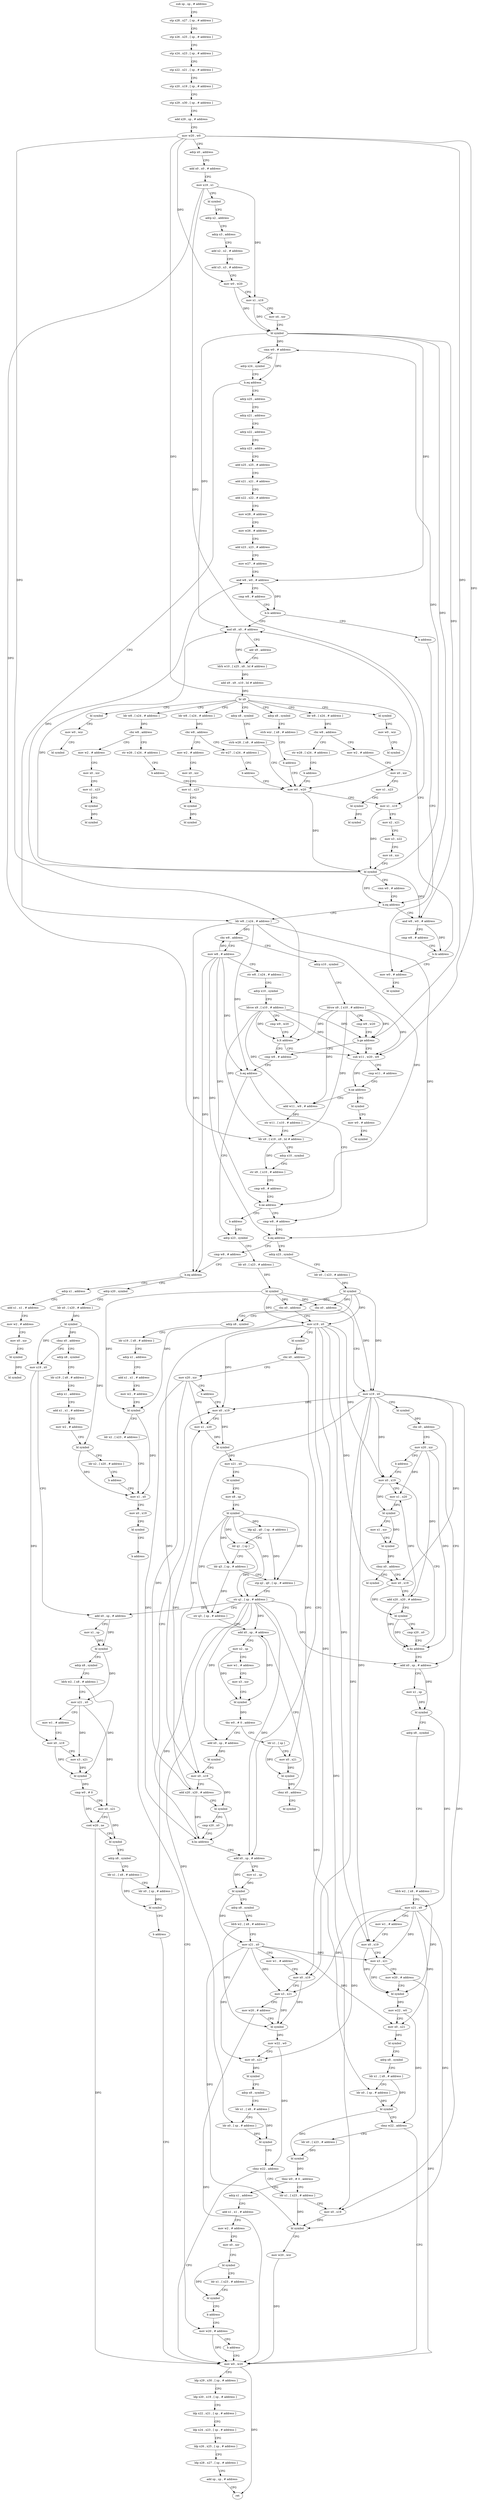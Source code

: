 digraph "func" {
"4214532" [label = "sub sp , sp , # address" ]
"4214536" [label = "stp x28 , x27 , [ sp , # address ]" ]
"4214540" [label = "stp x26 , x25 , [ sp , # address ]" ]
"4214544" [label = "stp x24 , x23 , [ sp , # address ]" ]
"4214548" [label = "stp x22 , x21 , [ sp , # address ]" ]
"4214552" [label = "stp x20 , x19 , [ sp , # address ]" ]
"4214556" [label = "stp x29 , x30 , [ sp , # address ]" ]
"4214560" [label = "add x29 , sp , # address" ]
"4214564" [label = "mov w20 , w0" ]
"4214568" [label = "adrp x0 , address" ]
"4214572" [label = "add x0 , x0 , # address" ]
"4214576" [label = "mov x19 , x1" ]
"4214580" [label = "bl symbol" ]
"4214584" [label = "adrp x2 , address" ]
"4214588" [label = "adrp x3 , address" ]
"4214592" [label = "add x2 , x2 , # address" ]
"4214596" [label = "add x3 , x3 , # address" ]
"4214600" [label = "mov w0 , w20" ]
"4214604" [label = "mov x1 , x19" ]
"4214608" [label = "mov x4 , xzr" ]
"4214612" [label = "bl symbol" ]
"4214616" [label = "cmn w0 , # address" ]
"4214620" [label = "adrp x24 , symbol" ]
"4214624" [label = "b.eq address" ]
"4214880" [label = "ldr w8 , [ x24 , # address ]" ]
"4214628" [label = "adrp x25 , address" ]
"4214884" [label = "cbz w8 , address" ]
"4214948" [label = "mov w8 , # address" ]
"4214888" [label = "adrp x10 , symbol" ]
"4214632" [label = "adrp x21 , address" ]
"4214636" [label = "adrp x22 , address" ]
"4214640" [label = "adrp x23 , address" ]
"4214644" [label = "add x25 , x25 , # address" ]
"4214648" [label = "add x21 , x21 , # address" ]
"4214652" [label = "add x22 , x22 , # address" ]
"4214656" [label = "mov w28 , # address" ]
"4214660" [label = "mov w26 , # address" ]
"4214664" [label = "add x23 , x23 , # address" ]
"4214668" [label = "mov w27 , # address" ]
"4214672" [label = "and w8 , w0 , # address" ]
"4214676" [label = "cmp w8 , # address" ]
"4214680" [label = "b.ls address" ]
"4214740" [label = "and x8 , x0 , # address" ]
"4214684" [label = "b address" ]
"4214952" [label = "str w8 , [ x24 , # address ]" ]
"4214956" [label = "adrp x10 , symbol" ]
"4214960" [label = "ldrsw x9 , [ x10 , # address ]" ]
"4214964" [label = "cmp w9 , w20" ]
"4214968" [label = "b.lt address" ]
"4214904" [label = "sub w11 , w20 , w9" ]
"4214972" [label = "cmp w8 , # address" ]
"4214892" [label = "ldrsw x9 , [ x10 , # address ]" ]
"4214896" [label = "cmp w9 , w20" ]
"4214900" [label = "b.ge address" ]
"4214744" [label = "adr x9 , address" ]
"4214748" [label = "ldrh w10 , [ x25 , x8 , lsl # address ]" ]
"4214752" [label = "add x9 , x9 , x10 , lsl # address" ]
"4214756" [label = "br x9" ]
"4214688" [label = "adrp x8 , symbol" ]
"4214760" [label = "adrp x8 , symbol" ]
"4214772" [label = "ldr w8 , [ x24 , # address ]" ]
"4214808" [label = "ldr w8 , [ x24 , # address ]" ]
"4214844" [label = "ldr w8 , [ x24 , # address ]" ]
"4215700" [label = "bl symbol" ]
"4215712" [label = "bl symbol" ]
"4215724" [label = "mov w0 , # address" ]
"4214908" [label = "cmp w11 , # address" ]
"4214912" [label = "b.ne address" ]
"4215732" [label = "bl symbol" ]
"4214916" [label = "add w11 , w9 , # address" ]
"4214976" [label = "b.eq address" ]
"4215028" [label = "adrp x23 , symbol" ]
"4214980" [label = "cmp w8 , # address" ]
"4214692" [label = "strb w28 , [ x8 , # address ]" ]
"4214696" [label = "mov w0 , w20" ]
"4214764" [label = "strb wzr , [ x8 , # address ]" ]
"4214768" [label = "b address" ]
"4214776" [label = "cbz w8 , address" ]
"4214800" [label = "str w26 , [ x24 , # address ]" ]
"4214780" [label = "mov w2 , # address" ]
"4214812" [label = "cbz w8 , address" ]
"4214836" [label = "str w27 , [ x24 , # address ]" ]
"4214816" [label = "mov w2 , # address" ]
"4214848" [label = "cbz w8 , address" ]
"4214872" [label = "str w28 , [ x24 , # address ]" ]
"4214852" [label = "mov w2 , # address" ]
"4215704" [label = "mov w0 , wzr" ]
"4215708" [label = "bl symbol" ]
"4215716" [label = "mov w0 , wzr" ]
"4215720" [label = "bl symbol" ]
"4215728" [label = "bl symbol" ]
"4215736" [label = "mov w0 , # address" ]
"4215740" [label = "bl symbol" ]
"4214920" [label = "str w11 , [ x10 , # address ]" ]
"4214924" [label = "ldr x9 , [ x19 , x9 , lsl # address ]" ]
"4214928" [label = "adrp x10 , symbol" ]
"4214932" [label = "str x9 , [ x10 , # address ]" ]
"4214936" [label = "cmp w8 , # address" ]
"4214940" [label = "b.ne address" ]
"4214944" [label = "b address" ]
"4215032" [label = "ldr x0 , [ x23 , # address ]" ]
"4215036" [label = "bl symbol" ]
"4215040" [label = "cbz x0 , address" ]
"4215576" [label = "adrp x8 , symbol" ]
"4215044" [label = "mov x19 , x0" ]
"4214984" [label = "b.eq address" ]
"4215116" [label = "adrp x23 , symbol" ]
"4214988" [label = "cmp w8 , # address" ]
"4214728" [label = "and w8 , w0 , # address" ]
"4214732" [label = "cmp w8 , # address" ]
"4214736" [label = "b.hi address" ]
"4214700" [label = "mov x1 , x19" ]
"4214704" [label = "mov x2 , x21" ]
"4214708" [label = "mov x3 , x22" ]
"4214712" [label = "mov x4 , xzr" ]
"4214716" [label = "bl symbol" ]
"4214720" [label = "cmn w0 , # address" ]
"4214724" [label = "b.eq address" ]
"4214804" [label = "b address" ]
"4214784" [label = "mov x0 , xzr" ]
"4214788" [label = "mov x1 , x23" ]
"4214792" [label = "bl symbol" ]
"4214796" [label = "bl symbol" ]
"4214840" [label = "b address" ]
"4214820" [label = "mov x0 , xzr" ]
"4214824" [label = "mov x1 , x23" ]
"4214828" [label = "bl symbol" ]
"4214832" [label = "bl symbol" ]
"4214876" [label = "b address" ]
"4214856" [label = "mov x0 , xzr" ]
"4214860" [label = "mov x1 , x23" ]
"4214864" [label = "bl symbol" ]
"4214868" [label = "bl symbol" ]
"4215580" [label = "ldr x19 , [ x8 , # address ]" ]
"4215584" [label = "adrp x1 , address" ]
"4215588" [label = "add x1 , x1 , # address" ]
"4215592" [label = "mov w2 , # address" ]
"4215596" [label = "bl symbol" ]
"4215600" [label = "ldr x2 , [ x23 , # address ]" ]
"4215604" [label = "mov x1 , x0" ]
"4215048" [label = "bl symbol" ]
"4215052" [label = "cbz x0 , address" ]
"4215280" [label = "add x0 , sp , # address" ]
"4215056" [label = "mov x20 , xzr" ]
"4215120" [label = "ldr x0 , [ x23 , # address ]" ]
"4215124" [label = "bl symbol" ]
"4215128" [label = "cbz x0 , address" ]
"4215132" [label = "mov x19 , x0" ]
"4214992" [label = "b.eq address" ]
"4215528" [label = "adrp x20 , symbol" ]
"4214996" [label = "adrp x1 , address" ]
"4215020" [label = "mov w20 , # address" ]
"4215024" [label = "b address" ]
"4215492" [label = "mov w0 , w20" ]
"4215284" [label = "mov x1 , sp" ]
"4215288" [label = "bl symbol" ]
"4215292" [label = "adrp x8 , symbol" ]
"4215296" [label = "ldrb w2 , [ x8 , # address ]" ]
"4215300" [label = "mov x21 , x0" ]
"4215304" [label = "mov w1 , # address" ]
"4215308" [label = "mov x0 , x19" ]
"4215312" [label = "mov x3 , x21" ]
"4215316" [label = "mov w20 , # address" ]
"4215320" [label = "bl symbol" ]
"4215324" [label = "mov w22 , w0" ]
"4215328" [label = "mov x0 , x21" ]
"4215332" [label = "bl symbol" ]
"4215336" [label = "adrp x8 , symbol" ]
"4215340" [label = "ldr x1 , [ x8 , # address ]" ]
"4215344" [label = "ldr x0 , [ sp , # address ]" ]
"4215348" [label = "bl symbol" ]
"4215352" [label = "cbnz w22 , address" ]
"4215356" [label = "ldr x0 , [ x23 , # address ]" ]
"4215060" [label = "b address" ]
"4215084" [label = "mov x0 , x19" ]
"4215136" [label = "bl symbol" ]
"4215140" [label = "cbz x0 , address" ]
"4215400" [label = "add x0 , sp , # address" ]
"4215144" [label = "mov x20 , xzr" ]
"4215532" [label = "ldr x0 , [ x20 , # address ]" ]
"4215536" [label = "bl symbol" ]
"4215540" [label = "cbnz x0 , address" ]
"4215620" [label = "mov x19 , x0" ]
"4215544" [label = "adrp x8 , symbol" ]
"4215000" [label = "add x1 , x1 , # address" ]
"4215004" [label = "mov w2 , # address" ]
"4215008" [label = "mov x0 , xzr" ]
"4215012" [label = "bl symbol" ]
"4215016" [label = "bl symbol" ]
"4215496" [label = "ldp x29 , x30 , [ sp , # address ]" ]
"4215500" [label = "ldp x20 , x19 , [ sp , # address ]" ]
"4215504" [label = "ldp x22 , x21 , [ sp , # address ]" ]
"4215508" [label = "ldp x24 , x23 , [ sp , # address ]" ]
"4215512" [label = "ldp x26 , x25 , [ sp , # address ]" ]
"4215516" [label = "ldp x28 , x27 , [ sp , # address ]" ]
"4215520" [label = "add sp , sp , # address" ]
"4215524" [label = "ret" ]
"4215360" [label = "bl symbol" ]
"4215364" [label = "tbnz w0 , # 0 , address" ]
"4215476" [label = "ldr x1 , [ x23 , # address ]" ]
"4215368" [label = "adrp x1 , address" ]
"4215088" [label = "mov x1 , x20" ]
"4215092" [label = "bl symbol" ]
"4215096" [label = "mov x1 , xzr" ]
"4215100" [label = "bl symbol" ]
"4215104" [label = "cbnz x0 , address" ]
"4215064" [label = "mov x0 , x19" ]
"4215108" [label = "bl symbol" ]
"4215404" [label = "mov x1 , sp" ]
"4215408" [label = "bl symbol" ]
"4215412" [label = "adrp x8 , symbol" ]
"4215416" [label = "ldrb w2 , [ x8 , # address ]" ]
"4215420" [label = "mov x21 , x0" ]
"4215424" [label = "mov w1 , # address" ]
"4215428" [label = "mov x0 , x19" ]
"4215432" [label = "mov x3 , x21" ]
"4215436" [label = "mov w20 , # address" ]
"4215440" [label = "bl symbol" ]
"4215444" [label = "mov w22 , w0" ]
"4215448" [label = "mov x0 , x21" ]
"4215452" [label = "bl symbol" ]
"4215456" [label = "adrp x8 , symbol" ]
"4215460" [label = "ldr x1 , [ x8 , # address ]" ]
"4215464" [label = "ldr x0 , [ sp , # address ]" ]
"4215468" [label = "bl symbol" ]
"4215472" [label = "cbnz w22 , address" ]
"4215148" [label = "b address" ]
"4215180" [label = "mov x0 , x19" ]
"4215624" [label = "add x0 , sp , # address" ]
"4215628" [label = "mov x1 , sp" ]
"4215632" [label = "bl symbol" ]
"4215636" [label = "adrp x8 , symbol" ]
"4215640" [label = "ldrb w2 , [ x8 , # address ]" ]
"4215644" [label = "mov x21 , x0" ]
"4215648" [label = "mov w1 , # address" ]
"4215652" [label = "mov x0 , x19" ]
"4215656" [label = "mov x3 , x21" ]
"4215660" [label = "bl symbol" ]
"4215664" [label = "cmp w0 , # 0" ]
"4215668" [label = "mov x0 , x21" ]
"4215672" [label = "cset w20 , ne" ]
"4215676" [label = "bl symbol" ]
"4215680" [label = "adrp x8 , symbol" ]
"4215684" [label = "ldr x1 , [ x8 , # address ]" ]
"4215688" [label = "ldr x0 , [ sp , # address ]" ]
"4215692" [label = "bl symbol" ]
"4215696" [label = "b address" ]
"4215548" [label = "ldr x19 , [ x8 , # address ]" ]
"4215552" [label = "adrp x1 , address" ]
"4215556" [label = "add x1 , x1 , # address" ]
"4215560" [label = "mov w2 , # address" ]
"4215564" [label = "bl symbol" ]
"4215568" [label = "ldr x2 , [ x20 , # address ]" ]
"4215572" [label = "b address" ]
"4215480" [label = "mov x0 , x19" ]
"4215484" [label = "bl symbol" ]
"4215488" [label = "mov w20 , wzr" ]
"4215372" [label = "add x1 , x1 , # address" ]
"4215376" [label = "mov w2 , # address" ]
"4215380" [label = "mov x0 , xzr" ]
"4215384" [label = "bl symbol" ]
"4215388" [label = "ldr x1 , [ x23 , # address ]" ]
"4215392" [label = "bl symbol" ]
"4215396" [label = "b address" ]
"4215068" [label = "add x20 , x20 , # address" ]
"4215072" [label = "bl symbol" ]
"4215076" [label = "cmp x20 , x0" ]
"4215080" [label = "b.hs address" ]
"4215184" [label = "mov x1 , x20" ]
"4215188" [label = "bl symbol" ]
"4215192" [label = "mov x21 , x0" ]
"4215196" [label = "bl symbol" ]
"4215200" [label = "mov x8 , sp" ]
"4215204" [label = "bl symbol" ]
"4215208" [label = "ldp q2 , q0 , [ sp , # address ]" ]
"4215212" [label = "ldr q1 , [ sp ]" ]
"4215216" [label = "ldr q3 , [ sp , # address ]" ]
"4215220" [label = "stp q2 , q0 , [ sp , # address ]" ]
"4215224" [label = "str q1 , [ sp , # address ]" ]
"4215228" [label = "str q3 , [ sp , # address ]" ]
"4215232" [label = "add x0 , sp , # address" ]
"4215608" [label = "mov x0 , x19" ]
"4215612" [label = "bl symbol" ]
"4215616" [label = "b address" ]
"4215152" [label = "add x0 , sp , # address" ]
"4215156" [label = "bl symbol" ]
"4215160" [label = "mov x0 , x19" ]
"4215164" [label = "add x20 , x20 , # address" ]
"4215168" [label = "bl symbol" ]
"4215172" [label = "cmp x20 , x0" ]
"4215176" [label = "b.hs address" ]
"4215256" [label = "ldr x1 , [ sp ]" ]
"4215260" [label = "mov x0 , x21" ]
"4215264" [label = "bl symbol" ]
"4215268" [label = "cbnz x0 , address" ]
"4215272" [label = "bl symbol" ]
"4215236" [label = "mov x2 , sp" ]
"4215240" [label = "mov w1 , # address" ]
"4215244" [label = "mov x3 , xzr" ]
"4215248" [label = "bl symbol" ]
"4215252" [label = "tbz w0 , # 0 , address" ]
"4214532" -> "4214536" [ label = "CFG" ]
"4214536" -> "4214540" [ label = "CFG" ]
"4214540" -> "4214544" [ label = "CFG" ]
"4214544" -> "4214548" [ label = "CFG" ]
"4214548" -> "4214552" [ label = "CFG" ]
"4214552" -> "4214556" [ label = "CFG" ]
"4214556" -> "4214560" [ label = "CFG" ]
"4214560" -> "4214564" [ label = "CFG" ]
"4214564" -> "4214568" [ label = "CFG" ]
"4214564" -> "4214600" [ label = "DFG" ]
"4214564" -> "4214968" [ label = "DFG" ]
"4214564" -> "4214900" [ label = "DFG" ]
"4214564" -> "4214904" [ label = "DFG" ]
"4214564" -> "4214696" [ label = "DFG" ]
"4214568" -> "4214572" [ label = "CFG" ]
"4214572" -> "4214576" [ label = "CFG" ]
"4214576" -> "4214580" [ label = "CFG" ]
"4214576" -> "4214604" [ label = "DFG" ]
"4214576" -> "4214924" [ label = "DFG" ]
"4214576" -> "4214700" [ label = "DFG" ]
"4214580" -> "4214584" [ label = "CFG" ]
"4214584" -> "4214588" [ label = "CFG" ]
"4214588" -> "4214592" [ label = "CFG" ]
"4214592" -> "4214596" [ label = "CFG" ]
"4214596" -> "4214600" [ label = "CFG" ]
"4214600" -> "4214604" [ label = "CFG" ]
"4214600" -> "4214612" [ label = "DFG" ]
"4214604" -> "4214608" [ label = "CFG" ]
"4214604" -> "4214612" [ label = "DFG" ]
"4214608" -> "4214612" [ label = "CFG" ]
"4214612" -> "4214616" [ label = "DFG" ]
"4214612" -> "4214672" [ label = "DFG" ]
"4214612" -> "4214740" [ label = "DFG" ]
"4214612" -> "4214724" [ label = "DFG" ]
"4214612" -> "4214728" [ label = "DFG" ]
"4214616" -> "4214620" [ label = "CFG" ]
"4214616" -> "4214624" [ label = "DFG" ]
"4214620" -> "4214624" [ label = "CFG" ]
"4214624" -> "4214880" [ label = "CFG" ]
"4214624" -> "4214628" [ label = "CFG" ]
"4214880" -> "4214884" [ label = "DFG" ]
"4214880" -> "4214976" [ label = "DFG" ]
"4214880" -> "4214940" [ label = "DFG" ]
"4214880" -> "4214984" [ label = "DFG" ]
"4214880" -> "4214992" [ label = "DFG" ]
"4214628" -> "4214632" [ label = "CFG" ]
"4214884" -> "4214948" [ label = "CFG" ]
"4214884" -> "4214888" [ label = "CFG" ]
"4214948" -> "4214952" [ label = "CFG" ]
"4214948" -> "4214884" [ label = "DFG" ]
"4214948" -> "4214976" [ label = "DFG" ]
"4214948" -> "4214940" [ label = "DFG" ]
"4214948" -> "4214984" [ label = "DFG" ]
"4214948" -> "4214992" [ label = "DFG" ]
"4214888" -> "4214892" [ label = "CFG" ]
"4214632" -> "4214636" [ label = "CFG" ]
"4214636" -> "4214640" [ label = "CFG" ]
"4214640" -> "4214644" [ label = "CFG" ]
"4214644" -> "4214648" [ label = "CFG" ]
"4214648" -> "4214652" [ label = "CFG" ]
"4214652" -> "4214656" [ label = "CFG" ]
"4214656" -> "4214660" [ label = "CFG" ]
"4214660" -> "4214664" [ label = "CFG" ]
"4214664" -> "4214668" [ label = "CFG" ]
"4214668" -> "4214672" [ label = "CFG" ]
"4214672" -> "4214676" [ label = "CFG" ]
"4214672" -> "4214680" [ label = "DFG" ]
"4214676" -> "4214680" [ label = "CFG" ]
"4214680" -> "4214740" [ label = "CFG" ]
"4214680" -> "4214684" [ label = "CFG" ]
"4214740" -> "4214744" [ label = "CFG" ]
"4214740" -> "4214748" [ label = "DFG" ]
"4214684" -> "4215724" [ label = "CFG" ]
"4214952" -> "4214956" [ label = "CFG" ]
"4214956" -> "4214960" [ label = "CFG" ]
"4214960" -> "4214964" [ label = "CFG" ]
"4214960" -> "4214968" [ label = "DFG" ]
"4214960" -> "4214900" [ label = "DFG" ]
"4214960" -> "4214904" [ label = "DFG" ]
"4214960" -> "4214916" [ label = "DFG" ]
"4214960" -> "4214924" [ label = "DFG" ]
"4214964" -> "4214968" [ label = "CFG" ]
"4214968" -> "4214904" [ label = "CFG" ]
"4214968" -> "4214972" [ label = "CFG" ]
"4214904" -> "4214908" [ label = "CFG" ]
"4214904" -> "4214912" [ label = "DFG" ]
"4214972" -> "4214976" [ label = "CFG" ]
"4214892" -> "4214896" [ label = "CFG" ]
"4214892" -> "4214968" [ label = "DFG" ]
"4214892" -> "4214900" [ label = "DFG" ]
"4214892" -> "4214904" [ label = "DFG" ]
"4214892" -> "4214916" [ label = "DFG" ]
"4214892" -> "4214924" [ label = "DFG" ]
"4214896" -> "4214900" [ label = "CFG" ]
"4214900" -> "4214972" [ label = "CFG" ]
"4214900" -> "4214904" [ label = "CFG" ]
"4214744" -> "4214748" [ label = "CFG" ]
"4214748" -> "4214752" [ label = "DFG" ]
"4214752" -> "4214756" [ label = "DFG" ]
"4214756" -> "4214688" [ label = "CFG" ]
"4214756" -> "4214760" [ label = "CFG" ]
"4214756" -> "4214772" [ label = "CFG" ]
"4214756" -> "4214808" [ label = "CFG" ]
"4214756" -> "4214844" [ label = "CFG" ]
"4214756" -> "4215700" [ label = "CFG" ]
"4214756" -> "4215712" [ label = "CFG" ]
"4214688" -> "4214692" [ label = "CFG" ]
"4214760" -> "4214764" [ label = "CFG" ]
"4214772" -> "4214776" [ label = "DFG" ]
"4214808" -> "4214812" [ label = "DFG" ]
"4214844" -> "4214848" [ label = "DFG" ]
"4215700" -> "4215704" [ label = "CFG" ]
"4215712" -> "4215716" [ label = "CFG" ]
"4215724" -> "4215728" [ label = "CFG" ]
"4214908" -> "4214912" [ label = "CFG" ]
"4214912" -> "4215732" [ label = "CFG" ]
"4214912" -> "4214916" [ label = "CFG" ]
"4215732" -> "4215736" [ label = "CFG" ]
"4214916" -> "4214920" [ label = "DFG" ]
"4214976" -> "4215028" [ label = "CFG" ]
"4214976" -> "4214980" [ label = "CFG" ]
"4215028" -> "4215032" [ label = "CFG" ]
"4214980" -> "4214984" [ label = "CFG" ]
"4214692" -> "4214696" [ label = "CFG" ]
"4214696" -> "4214700" [ label = "CFG" ]
"4214696" -> "4214716" [ label = "DFG" ]
"4214764" -> "4214768" [ label = "CFG" ]
"4214768" -> "4214696" [ label = "CFG" ]
"4214776" -> "4214800" [ label = "CFG" ]
"4214776" -> "4214780" [ label = "CFG" ]
"4214800" -> "4214804" [ label = "CFG" ]
"4214780" -> "4214784" [ label = "CFG" ]
"4214812" -> "4214836" [ label = "CFG" ]
"4214812" -> "4214816" [ label = "CFG" ]
"4214836" -> "4214840" [ label = "CFG" ]
"4214816" -> "4214820" [ label = "CFG" ]
"4214848" -> "4214872" [ label = "CFG" ]
"4214848" -> "4214852" [ label = "CFG" ]
"4214872" -> "4214876" [ label = "CFG" ]
"4214852" -> "4214856" [ label = "CFG" ]
"4215704" -> "4215708" [ label = "CFG" ]
"4215716" -> "4215720" [ label = "CFG" ]
"4215736" -> "4215740" [ label = "CFG" ]
"4214920" -> "4214924" [ label = "CFG" ]
"4214924" -> "4214928" [ label = "CFG" ]
"4214924" -> "4214932" [ label = "DFG" ]
"4214928" -> "4214932" [ label = "CFG" ]
"4214932" -> "4214936" [ label = "CFG" ]
"4214936" -> "4214940" [ label = "CFG" ]
"4214940" -> "4214980" [ label = "CFG" ]
"4214940" -> "4214944" [ label = "CFG" ]
"4214944" -> "4215028" [ label = "CFG" ]
"4215032" -> "4215036" [ label = "DFG" ]
"4215036" -> "4215040" [ label = "DFG" ]
"4215036" -> "4215596" [ label = "DFG" ]
"4215036" -> "4215044" [ label = "DFG" ]
"4215036" -> "4215128" [ label = "DFG" ]
"4215036" -> "4215132" [ label = "DFG" ]
"4215040" -> "4215576" [ label = "CFG" ]
"4215040" -> "4215044" [ label = "CFG" ]
"4215576" -> "4215580" [ label = "CFG" ]
"4215044" -> "4215048" [ label = "CFG" ]
"4215044" -> "4215308" [ label = "DFG" ]
"4215044" -> "4215084" [ label = "DFG" ]
"4215044" -> "4215428" [ label = "DFG" ]
"4215044" -> "4215480" [ label = "DFG" ]
"4215044" -> "4215064" [ label = "DFG" ]
"4215044" -> "4215180" [ label = "DFG" ]
"4215044" -> "4215160" [ label = "DFG" ]
"4214984" -> "4215116" [ label = "CFG" ]
"4214984" -> "4214988" [ label = "CFG" ]
"4215116" -> "4215120" [ label = "CFG" ]
"4214988" -> "4214992" [ label = "CFG" ]
"4214728" -> "4214732" [ label = "CFG" ]
"4214728" -> "4214736" [ label = "DFG" ]
"4214732" -> "4214736" [ label = "CFG" ]
"4214736" -> "4215724" [ label = "CFG" ]
"4214736" -> "4214740" [ label = "CFG" ]
"4214700" -> "4214704" [ label = "CFG" ]
"4214700" -> "4214716" [ label = "DFG" ]
"4214704" -> "4214708" [ label = "CFG" ]
"4214708" -> "4214712" [ label = "CFG" ]
"4214712" -> "4214716" [ label = "CFG" ]
"4214716" -> "4214720" [ label = "CFG" ]
"4214716" -> "4214616" [ label = "DFG" ]
"4214716" -> "4214672" [ label = "DFG" ]
"4214716" -> "4214740" [ label = "DFG" ]
"4214716" -> "4214724" [ label = "DFG" ]
"4214716" -> "4214728" [ label = "DFG" ]
"4214720" -> "4214724" [ label = "CFG" ]
"4214724" -> "4214880" [ label = "CFG" ]
"4214724" -> "4214728" [ label = "CFG" ]
"4214804" -> "4214696" [ label = "CFG" ]
"4214784" -> "4214788" [ label = "CFG" ]
"4214788" -> "4214792" [ label = "CFG" ]
"4214792" -> "4214796" [ label = "DFG" ]
"4214840" -> "4214696" [ label = "CFG" ]
"4214820" -> "4214824" [ label = "CFG" ]
"4214824" -> "4214828" [ label = "CFG" ]
"4214828" -> "4214832" [ label = "DFG" ]
"4214876" -> "4214696" [ label = "CFG" ]
"4214856" -> "4214860" [ label = "CFG" ]
"4214860" -> "4214864" [ label = "CFG" ]
"4214864" -> "4214868" [ label = "DFG" ]
"4215580" -> "4215584" [ label = "CFG" ]
"4215584" -> "4215588" [ label = "CFG" ]
"4215588" -> "4215592" [ label = "CFG" ]
"4215592" -> "4215596" [ label = "CFG" ]
"4215596" -> "4215600" [ label = "CFG" ]
"4215596" -> "4215604" [ label = "DFG" ]
"4215600" -> "4215604" [ label = "CFG" ]
"4215604" -> "4215608" [ label = "CFG" ]
"4215048" -> "4215052" [ label = "DFG" ]
"4215052" -> "4215280" [ label = "CFG" ]
"4215052" -> "4215056" [ label = "CFG" ]
"4215280" -> "4215284" [ label = "CFG" ]
"4215280" -> "4215288" [ label = "DFG" ]
"4215056" -> "4215060" [ label = "CFG" ]
"4215056" -> "4215088" [ label = "DFG" ]
"4215056" -> "4215068" [ label = "DFG" ]
"4215056" -> "4215080" [ label = "DFG" ]
"4215120" -> "4215124" [ label = "DFG" ]
"4215124" -> "4215128" [ label = "DFG" ]
"4215124" -> "4215040" [ label = "DFG" ]
"4215124" -> "4215596" [ label = "DFG" ]
"4215124" -> "4215044" [ label = "DFG" ]
"4215124" -> "4215132" [ label = "DFG" ]
"4215128" -> "4215576" [ label = "CFG" ]
"4215128" -> "4215132" [ label = "CFG" ]
"4215132" -> "4215136" [ label = "CFG" ]
"4215132" -> "4215308" [ label = "DFG" ]
"4215132" -> "4215084" [ label = "DFG" ]
"4215132" -> "4215428" [ label = "DFG" ]
"4215132" -> "4215480" [ label = "DFG" ]
"4215132" -> "4215064" [ label = "DFG" ]
"4215132" -> "4215180" [ label = "DFG" ]
"4215132" -> "4215160" [ label = "DFG" ]
"4214992" -> "4215528" [ label = "CFG" ]
"4214992" -> "4214996" [ label = "CFG" ]
"4215528" -> "4215532" [ label = "CFG" ]
"4214996" -> "4215000" [ label = "CFG" ]
"4215020" -> "4215024" [ label = "CFG" ]
"4215020" -> "4215492" [ label = "DFG" ]
"4215024" -> "4215492" [ label = "CFG" ]
"4215492" -> "4215496" [ label = "CFG" ]
"4215492" -> "4215524" [ label = "DFG" ]
"4215284" -> "4215288" [ label = "DFG" ]
"4215288" -> "4215292" [ label = "CFG" ]
"4215288" -> "4215300" [ label = "DFG" ]
"4215292" -> "4215296" [ label = "CFG" ]
"4215296" -> "4215300" [ label = "CFG" ]
"4215296" -> "4215320" [ label = "DFG" ]
"4215300" -> "4215304" [ label = "CFG" ]
"4215300" -> "4215312" [ label = "DFG" ]
"4215300" -> "4215328" [ label = "DFG" ]
"4215300" -> "4215432" [ label = "DFG" ]
"4215300" -> "4215448" [ label = "DFG" ]
"4215300" -> "4215484" [ label = "DFG" ]
"4215304" -> "4215308" [ label = "CFG" ]
"4215308" -> "4215312" [ label = "CFG" ]
"4215308" -> "4215320" [ label = "DFG" ]
"4215312" -> "4215316" [ label = "CFG" ]
"4215312" -> "4215320" [ label = "DFG" ]
"4215316" -> "4215320" [ label = "CFG" ]
"4215316" -> "4215492" [ label = "DFG" ]
"4215320" -> "4215324" [ label = "DFG" ]
"4215324" -> "4215328" [ label = "CFG" ]
"4215324" -> "4215352" [ label = "DFG" ]
"4215328" -> "4215332" [ label = "DFG" ]
"4215332" -> "4215336" [ label = "CFG" ]
"4215336" -> "4215340" [ label = "CFG" ]
"4215340" -> "4215344" [ label = "CFG" ]
"4215340" -> "4215348" [ label = "DFG" ]
"4215344" -> "4215348" [ label = "DFG" ]
"4215348" -> "4215352" [ label = "CFG" ]
"4215348" -> "4215360" [ label = "DFG" ]
"4215352" -> "4215492" [ label = "CFG" ]
"4215352" -> "4215356" [ label = "CFG" ]
"4215356" -> "4215360" [ label = "DFG" ]
"4215060" -> "4215084" [ label = "CFG" ]
"4215084" -> "4215088" [ label = "CFG" ]
"4215084" -> "4215092" [ label = "DFG" ]
"4215136" -> "4215140" [ label = "DFG" ]
"4215140" -> "4215400" [ label = "CFG" ]
"4215140" -> "4215144" [ label = "CFG" ]
"4215400" -> "4215404" [ label = "CFG" ]
"4215400" -> "4215408" [ label = "DFG" ]
"4215144" -> "4215148" [ label = "CFG" ]
"4215144" -> "4215184" [ label = "DFG" ]
"4215144" -> "4215164" [ label = "DFG" ]
"4215144" -> "4215176" [ label = "DFG" ]
"4215532" -> "4215536" [ label = "DFG" ]
"4215536" -> "4215540" [ label = "DFG" ]
"4215536" -> "4215620" [ label = "DFG" ]
"4215536" -> "4215564" [ label = "DFG" ]
"4215540" -> "4215620" [ label = "CFG" ]
"4215540" -> "4215544" [ label = "CFG" ]
"4215620" -> "4215624" [ label = "CFG" ]
"4215620" -> "4215652" [ label = "DFG" ]
"4215544" -> "4215548" [ label = "CFG" ]
"4215000" -> "4215004" [ label = "CFG" ]
"4215004" -> "4215008" [ label = "CFG" ]
"4215008" -> "4215012" [ label = "CFG" ]
"4215012" -> "4215016" [ label = "DFG" ]
"4215496" -> "4215500" [ label = "CFG" ]
"4215500" -> "4215504" [ label = "CFG" ]
"4215504" -> "4215508" [ label = "CFG" ]
"4215508" -> "4215512" [ label = "CFG" ]
"4215512" -> "4215516" [ label = "CFG" ]
"4215516" -> "4215520" [ label = "CFG" ]
"4215520" -> "4215524" [ label = "CFG" ]
"4215360" -> "4215364" [ label = "DFG" ]
"4215364" -> "4215476" [ label = "CFG" ]
"4215364" -> "4215368" [ label = "CFG" ]
"4215476" -> "4215480" [ label = "CFG" ]
"4215476" -> "4215484" [ label = "DFG" ]
"4215368" -> "4215372" [ label = "CFG" ]
"4215088" -> "4215092" [ label = "DFG" ]
"4215092" -> "4215096" [ label = "CFG" ]
"4215092" -> "4215100" [ label = "DFG" ]
"4215096" -> "4215100" [ label = "CFG" ]
"4215100" -> "4215104" [ label = "DFG" ]
"4215104" -> "4215064" [ label = "CFG" ]
"4215104" -> "4215108" [ label = "CFG" ]
"4215064" -> "4215068" [ label = "CFG" ]
"4215064" -> "4215072" [ label = "DFG" ]
"4215404" -> "4215408" [ label = "DFG" ]
"4215408" -> "4215412" [ label = "CFG" ]
"4215408" -> "4215420" [ label = "DFG" ]
"4215412" -> "4215416" [ label = "CFG" ]
"4215416" -> "4215420" [ label = "CFG" ]
"4215416" -> "4215440" [ label = "DFG" ]
"4215420" -> "4215424" [ label = "CFG" ]
"4215420" -> "4215312" [ label = "DFG" ]
"4215420" -> "4215328" [ label = "DFG" ]
"4215420" -> "4215432" [ label = "DFG" ]
"4215420" -> "4215448" [ label = "DFG" ]
"4215420" -> "4215484" [ label = "DFG" ]
"4215424" -> "4215428" [ label = "CFG" ]
"4215428" -> "4215432" [ label = "CFG" ]
"4215428" -> "4215440" [ label = "DFG" ]
"4215432" -> "4215436" [ label = "CFG" ]
"4215432" -> "4215440" [ label = "DFG" ]
"4215436" -> "4215440" [ label = "CFG" ]
"4215436" -> "4215492" [ label = "DFG" ]
"4215440" -> "4215444" [ label = "DFG" ]
"4215444" -> "4215448" [ label = "CFG" ]
"4215444" -> "4215472" [ label = "DFG" ]
"4215448" -> "4215452" [ label = "DFG" ]
"4215452" -> "4215456" [ label = "CFG" ]
"4215456" -> "4215460" [ label = "CFG" ]
"4215460" -> "4215464" [ label = "CFG" ]
"4215460" -> "4215468" [ label = "DFG" ]
"4215464" -> "4215468" [ label = "DFG" ]
"4215468" -> "4215472" [ label = "CFG" ]
"4215472" -> "4215492" [ label = "CFG" ]
"4215472" -> "4215476" [ label = "CFG" ]
"4215148" -> "4215180" [ label = "CFG" ]
"4215180" -> "4215184" [ label = "CFG" ]
"4215180" -> "4215188" [ label = "DFG" ]
"4215624" -> "4215628" [ label = "CFG" ]
"4215624" -> "4215632" [ label = "DFG" ]
"4215628" -> "4215632" [ label = "DFG" ]
"4215632" -> "4215636" [ label = "CFG" ]
"4215632" -> "4215644" [ label = "DFG" ]
"4215636" -> "4215640" [ label = "CFG" ]
"4215640" -> "4215644" [ label = "CFG" ]
"4215640" -> "4215660" [ label = "DFG" ]
"4215644" -> "4215648" [ label = "CFG" ]
"4215644" -> "4215656" [ label = "DFG" ]
"4215644" -> "4215668" [ label = "DFG" ]
"4215648" -> "4215652" [ label = "CFG" ]
"4215652" -> "4215656" [ label = "CFG" ]
"4215652" -> "4215660" [ label = "DFG" ]
"4215656" -> "4215660" [ label = "DFG" ]
"4215660" -> "4215664" [ label = "DFG" ]
"4215664" -> "4215668" [ label = "CFG" ]
"4215664" -> "4215672" [ label = "DFG" ]
"4215668" -> "4215672" [ label = "CFG" ]
"4215668" -> "4215676" [ label = "DFG" ]
"4215672" -> "4215676" [ label = "CFG" ]
"4215672" -> "4215492" [ label = "DFG" ]
"4215676" -> "4215680" [ label = "CFG" ]
"4215680" -> "4215684" [ label = "CFG" ]
"4215684" -> "4215688" [ label = "CFG" ]
"4215684" -> "4215692" [ label = "DFG" ]
"4215688" -> "4215692" [ label = "DFG" ]
"4215692" -> "4215696" [ label = "CFG" ]
"4215696" -> "4215492" [ label = "CFG" ]
"4215548" -> "4215552" [ label = "CFG" ]
"4215552" -> "4215556" [ label = "CFG" ]
"4215556" -> "4215560" [ label = "CFG" ]
"4215560" -> "4215564" [ label = "CFG" ]
"4215564" -> "4215568" [ label = "CFG" ]
"4215564" -> "4215604" [ label = "DFG" ]
"4215568" -> "4215572" [ label = "CFG" ]
"4215572" -> "4215604" [ label = "CFG" ]
"4215480" -> "4215484" [ label = "DFG" ]
"4215484" -> "4215488" [ label = "CFG" ]
"4215488" -> "4215492" [ label = "DFG" ]
"4215372" -> "4215376" [ label = "CFG" ]
"4215376" -> "4215380" [ label = "CFG" ]
"4215380" -> "4215384" [ label = "CFG" ]
"4215384" -> "4215388" [ label = "CFG" ]
"4215384" -> "4215392" [ label = "DFG" ]
"4215388" -> "4215392" [ label = "CFG" ]
"4215392" -> "4215396" [ label = "CFG" ]
"4215396" -> "4215020" [ label = "CFG" ]
"4215068" -> "4215072" [ label = "CFG" ]
"4215068" -> "4215088" [ label = "DFG" ]
"4215068" -> "4215080" [ label = "DFG" ]
"4215072" -> "4215076" [ label = "CFG" ]
"4215072" -> "4215080" [ label = "DFG" ]
"4215076" -> "4215080" [ label = "CFG" ]
"4215080" -> "4215280" [ label = "CFG" ]
"4215080" -> "4215084" [ label = "CFG" ]
"4215184" -> "4215188" [ label = "DFG" ]
"4215188" -> "4215192" [ label = "DFG" ]
"4215192" -> "4215196" [ label = "CFG" ]
"4215192" -> "4215260" [ label = "DFG" ]
"4215196" -> "4215200" [ label = "CFG" ]
"4215200" -> "4215204" [ label = "CFG" ]
"4215204" -> "4215208" [ label = "DFG" ]
"4215204" -> "4215220" [ label = "DFG" ]
"4215204" -> "4215212" [ label = "DFG" ]
"4215204" -> "4215224" [ label = "DFG" ]
"4215204" -> "4215216" [ label = "DFG" ]
"4215204" -> "4215228" [ label = "DFG" ]
"4215208" -> "4215212" [ label = "CFG" ]
"4215208" -> "4215220" [ label = "DFG" ]
"4215212" -> "4215216" [ label = "CFG" ]
"4215212" -> "4215224" [ label = "DFG" ]
"4215216" -> "4215220" [ label = "CFG" ]
"4215216" -> "4215228" [ label = "DFG" ]
"4215220" -> "4215224" [ label = "CFG" ]
"4215224" -> "4215228" [ label = "CFG" ]
"4215224" -> "4215280" [ label = "DFG" ]
"4215224" -> "4215344" [ label = "DFG" ]
"4215224" -> "4215400" [ label = "DFG" ]
"4215224" -> "4215464" [ label = "DFG" ]
"4215224" -> "4215624" [ label = "DFG" ]
"4215224" -> "4215232" [ label = "DFG" ]
"4215224" -> "4215688" [ label = "DFG" ]
"4215224" -> "4215152" [ label = "DFG" ]
"4215228" -> "4215232" [ label = "CFG" ]
"4215232" -> "4215236" [ label = "CFG" ]
"4215232" -> "4215248" [ label = "DFG" ]
"4215608" -> "4215612" [ label = "CFG" ]
"4215612" -> "4215616" [ label = "CFG" ]
"4215616" -> "4215020" [ label = "CFG" ]
"4215152" -> "4215156" [ label = "DFG" ]
"4215156" -> "4215160" [ label = "CFG" ]
"4215160" -> "4215164" [ label = "CFG" ]
"4215160" -> "4215168" [ label = "DFG" ]
"4215164" -> "4215168" [ label = "CFG" ]
"4215164" -> "4215184" [ label = "DFG" ]
"4215164" -> "4215176" [ label = "DFG" ]
"4215168" -> "4215172" [ label = "CFG" ]
"4215168" -> "4215176" [ label = "DFG" ]
"4215172" -> "4215176" [ label = "CFG" ]
"4215176" -> "4215400" [ label = "CFG" ]
"4215176" -> "4215180" [ label = "CFG" ]
"4215256" -> "4215260" [ label = "CFG" ]
"4215256" -> "4215264" [ label = "DFG" ]
"4215260" -> "4215264" [ label = "DFG" ]
"4215264" -> "4215268" [ label = "DFG" ]
"4215268" -> "4215232" [ label = "CFG" ]
"4215268" -> "4215272" [ label = "CFG" ]
"4215236" -> "4215240" [ label = "CFG" ]
"4215236" -> "4215248" [ label = "DFG" ]
"4215240" -> "4215244" [ label = "CFG" ]
"4215244" -> "4215248" [ label = "CFG" ]
"4215248" -> "4215252" [ label = "DFG" ]
"4215252" -> "4215152" [ label = "CFG" ]
"4215252" -> "4215256" [ label = "CFG" ]
}
